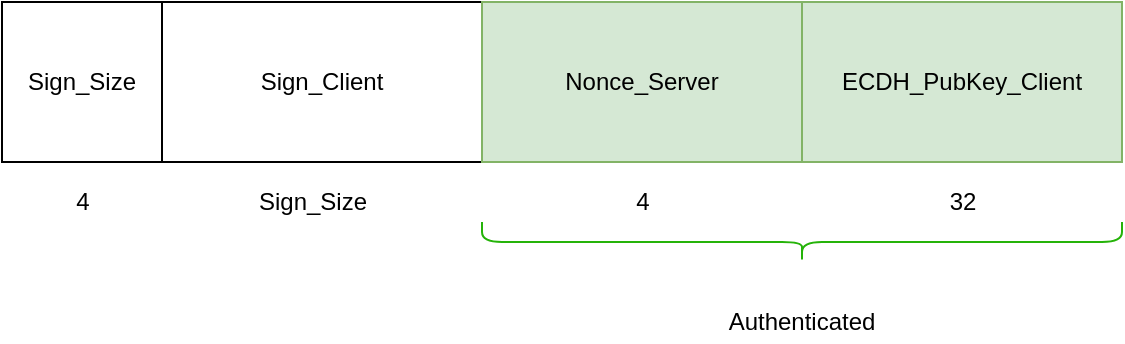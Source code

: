 <mxfile version="14.6.13" type="device"><diagram id="peeTCOlZJE3RpPJiNPz-" name="Page-1"><mxGraphModel dx="1350" dy="598" grid="1" gridSize="10" guides="1" tooltips="1" connect="1" arrows="1" fold="1" page="1" pageScale="1" pageWidth="827" pageHeight="1169" math="0" shadow="0"><root><mxCell id="0"/><mxCell id="1" parent="0"/><mxCell id="RsclF6Cl5SYnGODcT8lK-1" value="Sign_Client" style="rounded=0;whiteSpace=wrap;html=1;" parent="1" vertex="1"><mxGeometry x="80" y="120" width="160" height="80" as="geometry"/></mxCell><mxCell id="RsclF6Cl5SYnGODcT8lK-2" value="Nonce_Server" style="rounded=0;whiteSpace=wrap;html=1;fillColor=#d5e8d4;strokeColor=#82b366;" parent="1" vertex="1"><mxGeometry x="240" y="120" width="160" height="80" as="geometry"/></mxCell><mxCell id="RsclF6Cl5SYnGODcT8lK-4" value="ECDH_PubKey_Client" style="rounded=0;whiteSpace=wrap;html=1;fillColor=#d5e8d4;strokeColor=#82b366;" parent="1" vertex="1"><mxGeometry x="400" y="120" width="160" height="80" as="geometry"/></mxCell><mxCell id="RsclF6Cl5SYnGODcT8lK-5" value="Sign_Size" style="text;html=1;align=center;verticalAlign=middle;resizable=0;points=[];autosize=1;strokeColor=none;" parent="1" vertex="1"><mxGeometry x="120" y="210" width="70" height="20" as="geometry"/></mxCell><mxCell id="RsclF6Cl5SYnGODcT8lK-6" value="4" style="text;html=1;align=center;verticalAlign=middle;resizable=0;points=[];autosize=1;strokeColor=none;" parent="1" vertex="1"><mxGeometry x="310" y="210" width="20" height="20" as="geometry"/></mxCell><mxCell id="RsclF6Cl5SYnGODcT8lK-7" value="32" style="text;html=1;align=center;verticalAlign=middle;resizable=0;points=[];autosize=1;strokeColor=none;" parent="1" vertex="1"><mxGeometry x="465" y="210" width="30" height="20" as="geometry"/></mxCell><mxCell id="RsclF6Cl5SYnGODcT8lK-8" value="" style="shape=curlyBracket;whiteSpace=wrap;html=1;rounded=1;flipH=1;rotation=90;fillColor=none;strokeColor=#25B309;" parent="1" vertex="1"><mxGeometry x="390" y="80" width="20" height="320" as="geometry"/></mxCell><mxCell id="RsclF6Cl5SYnGODcT8lK-9" value="Authenticated" style="text;html=1;strokeColor=none;fillColor=none;align=center;verticalAlign=middle;whiteSpace=wrap;rounded=0;" parent="1" vertex="1"><mxGeometry x="380" y="270" width="40" height="20" as="geometry"/></mxCell><mxCell id="VBq_n7DgSAfxDp_mH2Ui-1" value="Sign_Size" style="rounded=0;whiteSpace=wrap;html=1;" vertex="1" parent="1"><mxGeometry y="120" width="80" height="80" as="geometry"/></mxCell><mxCell id="VBq_n7DgSAfxDp_mH2Ui-2" value="4" style="text;html=1;align=center;verticalAlign=middle;resizable=0;points=[];autosize=1;strokeColor=none;" vertex="1" parent="1"><mxGeometry x="30" y="210" width="20" height="20" as="geometry"/></mxCell></root></mxGraphModel></diagram></mxfile>